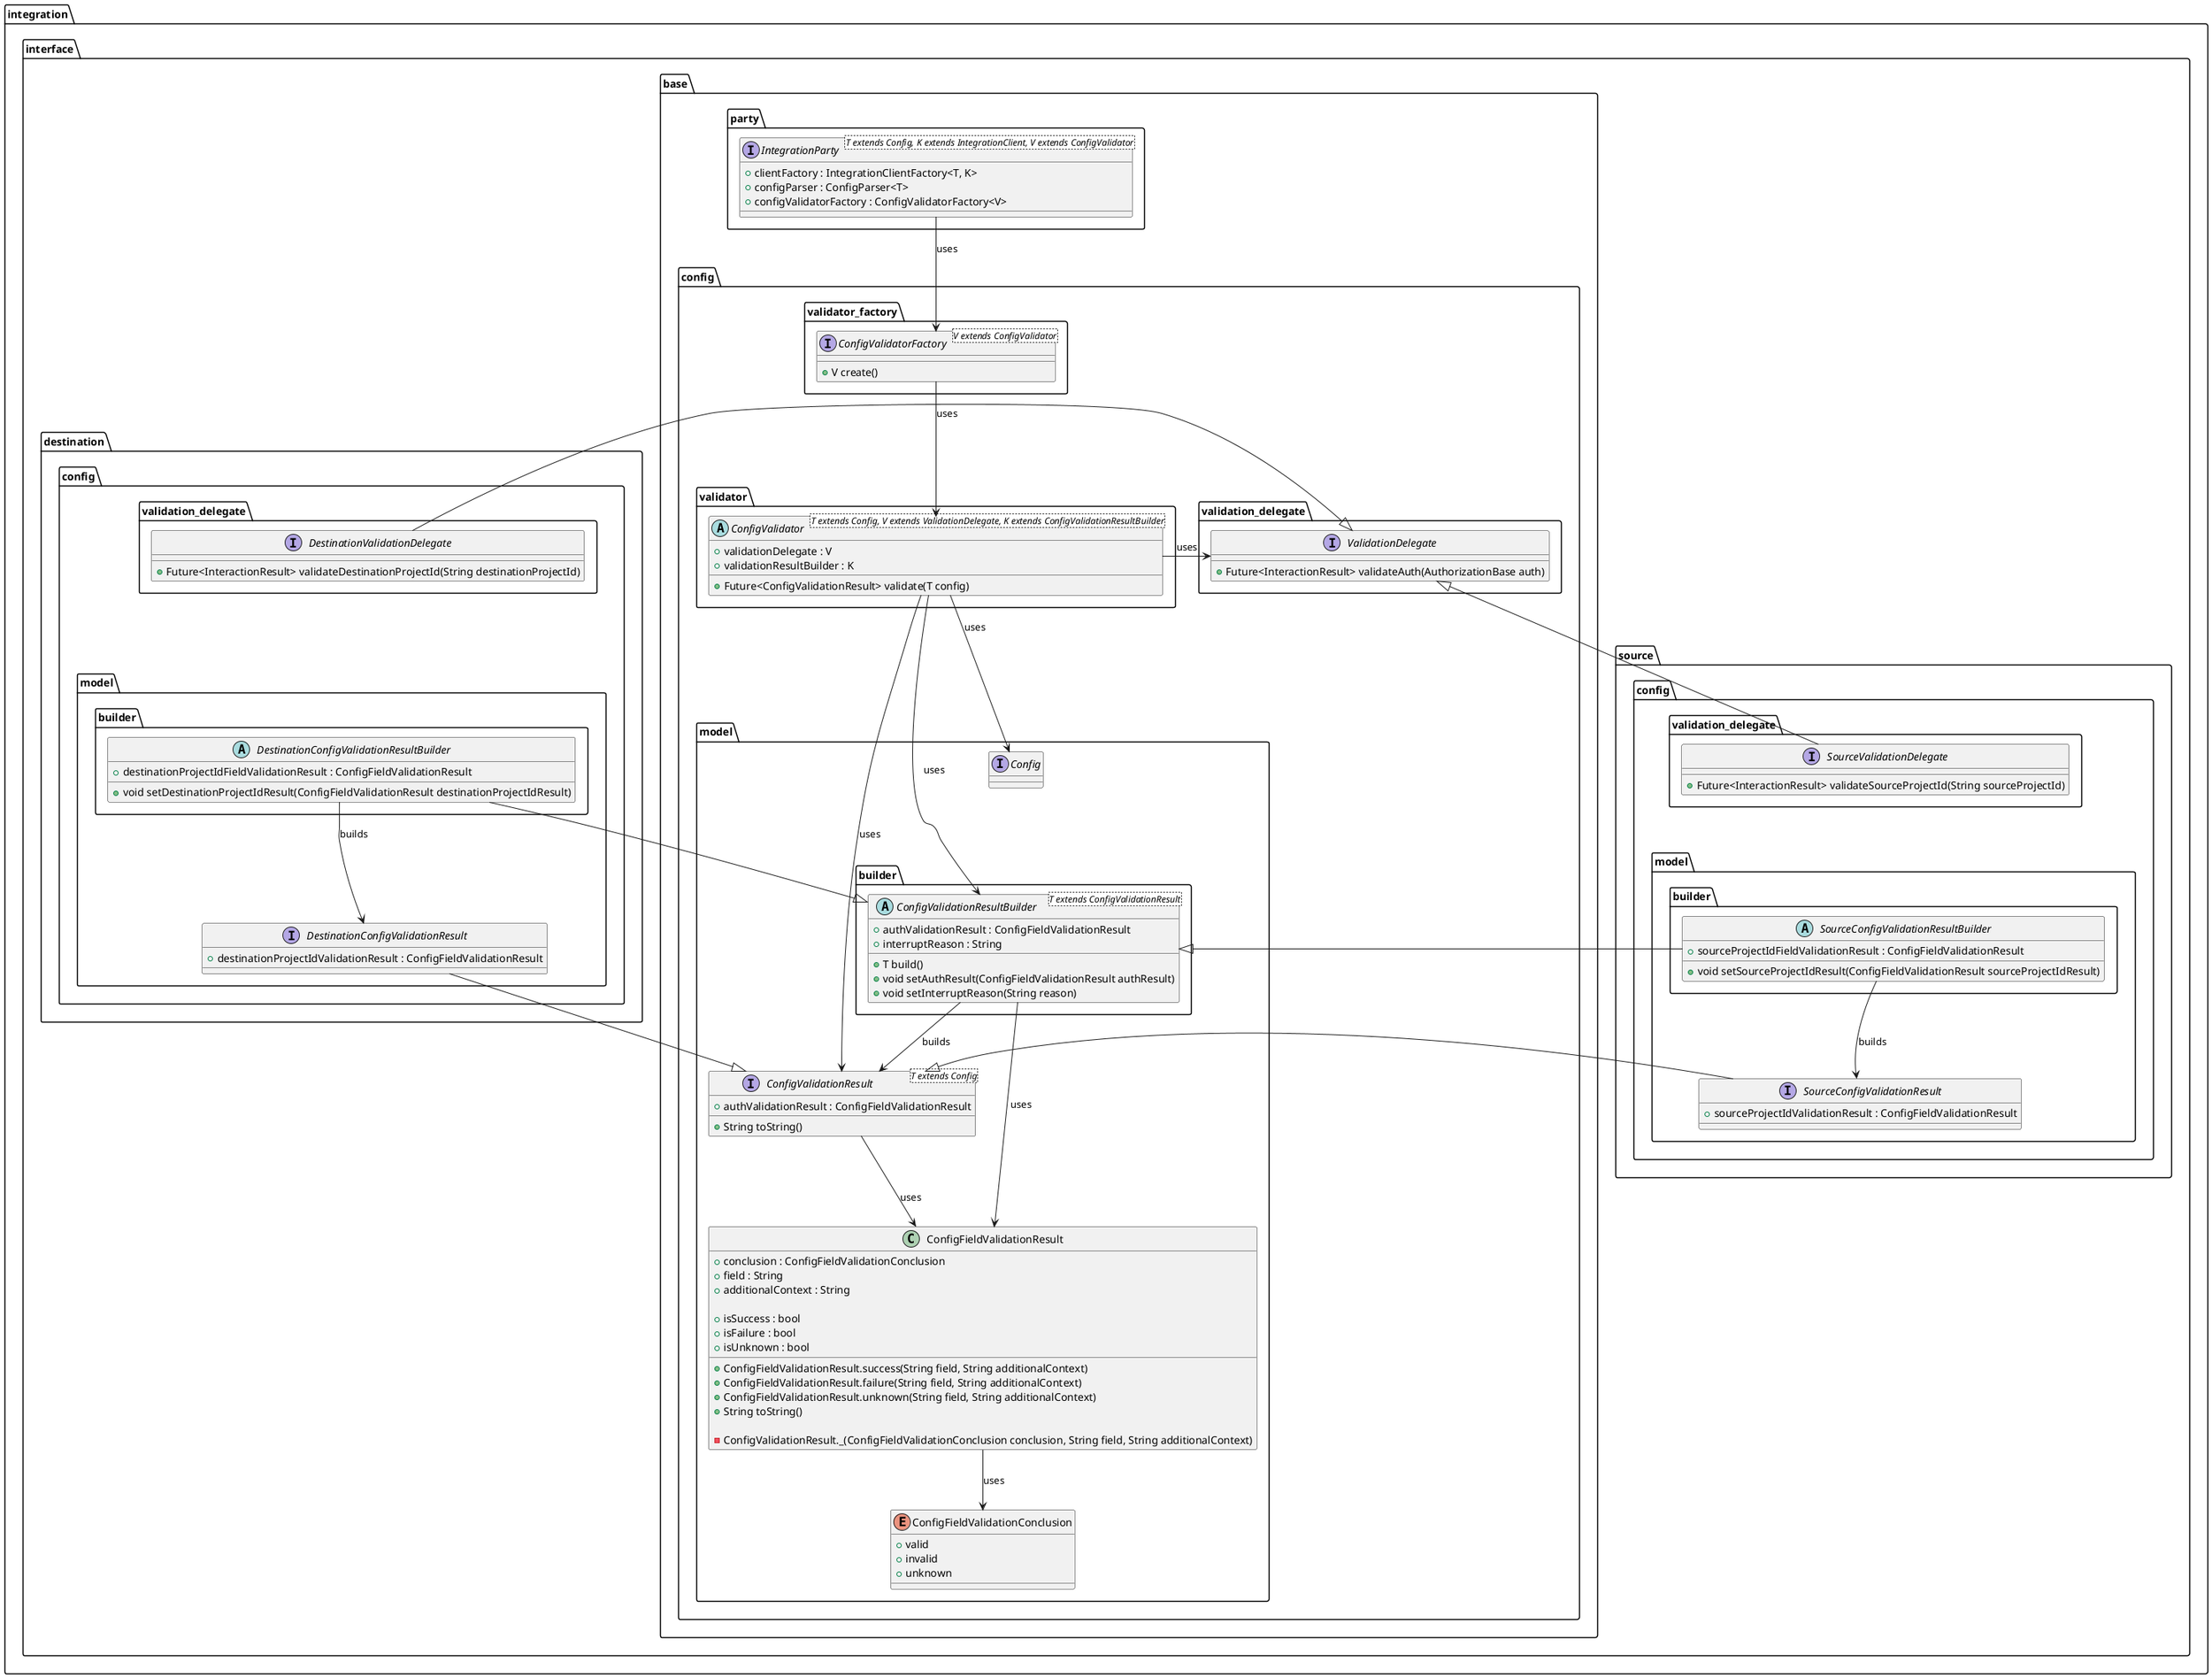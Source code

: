 @startuml ci_integrations_config_validator_class_diagram

    package integration.interface {
        package base {
            package party {
                interface IntegrationParty<T extends Config, K extends IntegrationClient, V extends ConfigValidator> {
                    + clientFactory : IntegrationClientFactory<T, K>
                    + configParser : ConfigParser<T>
                    + configValidatorFactory : ConfigValidatorFactory<V>
                }
            }

            package config {
                package model {
                    interface Config {}

                    package builder {
                        abstract class ConfigValidationResultBuilder<T extends ConfigValidationResult> {
                            + authValidationResult : ConfigFieldValidationResult
                            + interruptReason : String

                            + T build()
                            + void setAuthResult(ConfigFieldValidationResult authResult)
                            + void setInterruptReason(String reason)
                        }
                    }

                    interface ConfigValidationResult<T extends Config> {
                        + authValidationResult : ConfigFieldValidationResult

                        + String toString()
                    }

                    enum ConfigFieldValidationConclusion {
                        + valid
                        + invalid
                        + unknown
                    }

                    class ConfigFieldValidationResult {
                        + conclusion : ConfigFieldValidationConclusion
                        + field : String
                        + additionalContext : String

                        + isSuccess : bool
                        + isFailure : bool
                        + isUnknown : bool

                        + ConfigFieldValidationResult.success(String field, String additionalContext)
                        + ConfigFieldValidationResult.failure(String field, String additionalContext)
                        + ConfigFieldValidationResult.unknown(String field, String additionalContext)
                        + String toString()

                        - ConfigValidationResult._(ConfigFieldValidationConclusion conclusion, String field, String additionalContext)
                    }
                }

                package validator {
                    abstract class ConfigValidator<T extends Config, V extends ValidationDelegate, K extends ConfigValidationResultBuilder> {
                        + validationDelegate : V
                        + validationResultBuilder : K
                        + Future<ConfigValidationResult> validate(T config)
                    }
                }

                package validation_delegate as base_validation_delegate {
                    interface ValidationDelegate {
                        + Future<InteractionResult> validateAuth(AuthorizationBase auth)
                    }
                }

                package validator_factory {
                    interface ConfigValidatorFactory<V extends ConfigValidator> {
                        + V create()
                    }
                }
            }
        }
        
        package source.config {
            package validation_delegate as source_validation_delegate {
                interface SourceValidationDelegate {
                    + Future<InteractionResult> validateSourceProjectId(String sourceProjectId)
                }
            }

            package model as source_model {
                interface SourceConfigValidationResult {
                    + sourceProjectIdValidationResult : ConfigFieldValidationResult
                }

                package builder as source_builder {
                    abstract class SourceConfigValidationResultBuilder {
                        + sourceProjectIdFieldValidationResult : ConfigFieldValidationResult

                        + void setSourceProjectIdResult(ConfigFieldValidationResult sourceProjectIdResult)
                    }
                }
            }
        }

        package destination.config {
            package validation_delegate as destination_validation_delegate {
                interface DestinationValidationDelegate {
                    + Future<InteractionResult> validateDestinationProjectId(String destinationProjectId)
                }
            }

            package model as destination_model {
                interface DestinationConfigValidationResult {
                    + destinationProjectIdValidationResult : ConfigFieldValidationResult
                }

                package builder as destination_builder {
                    abstract class DestinationConfigValidationResultBuilder {
                        + destinationProjectIdFieldValidationResult : ConfigFieldValidationResult

                        + void setDestinationProjectIdResult(ConfigFieldValidationResult destinationProjectIdResult)
                    }
                }
            }
        }
    }

    IntegrationParty --> ConfigValidatorFactory : uses

    ConfigValidatorFactory --> ConfigValidator : uses

    ConfigValidator -left-> ValidationDelegate : uses
    ConfigValidator --> ConfigValidationResult : uses
    ConfigValidator --> ConfigValidationResultBuilder : uses
    ConfigValidator --> Config : uses

    ConfigValidationResultBuilder --> ConfigValidationResult : builds
    ConfigValidationResultBuilder --> ConfigFieldValidationResult : uses

    ConfigValidationResult --> ConfigFieldValidationResult : uses

    ConfigFieldValidationResult --> ConfigFieldValidationConclusion : uses

    SourceValidationDelegate -left-|> ValidationDelegate
    DestinationValidationDelegate -right-|> ValidationDelegate

    SourceConfigValidationResult -left-|> ConfigValidationResult
    DestinationConfigValidationResult -right-|> ConfigValidationResult

    SourceConfigValidationResultBuilder -left-|> ConfigValidationResultBuilder
    DestinationConfigValidationResultBuilder -right-|> ConfigValidationResultBuilder

    SourceConfigValidationResultBuilder -down-> SourceConfigValidationResult : builds
    DestinationConfigValidationResultBuilder -down-> DestinationConfigValidationResult : builds

    Config -[hidden]down-> ConfigValidationResultBuilder

    DestinationValidationDelegate -[hidden]down-> DestinationConfigValidationResultBuilder
    SourceValidationDelegate -[hidden]down-> SourceConfigValidationResultBuilder

    SourceConfigValidationResultBuilder -[hidden]down-> SourceConfigValidationResult
    DestinationConfigValidationResultBuilder -[hidden]down-> DestinationConfigValidationResult
@enduml
